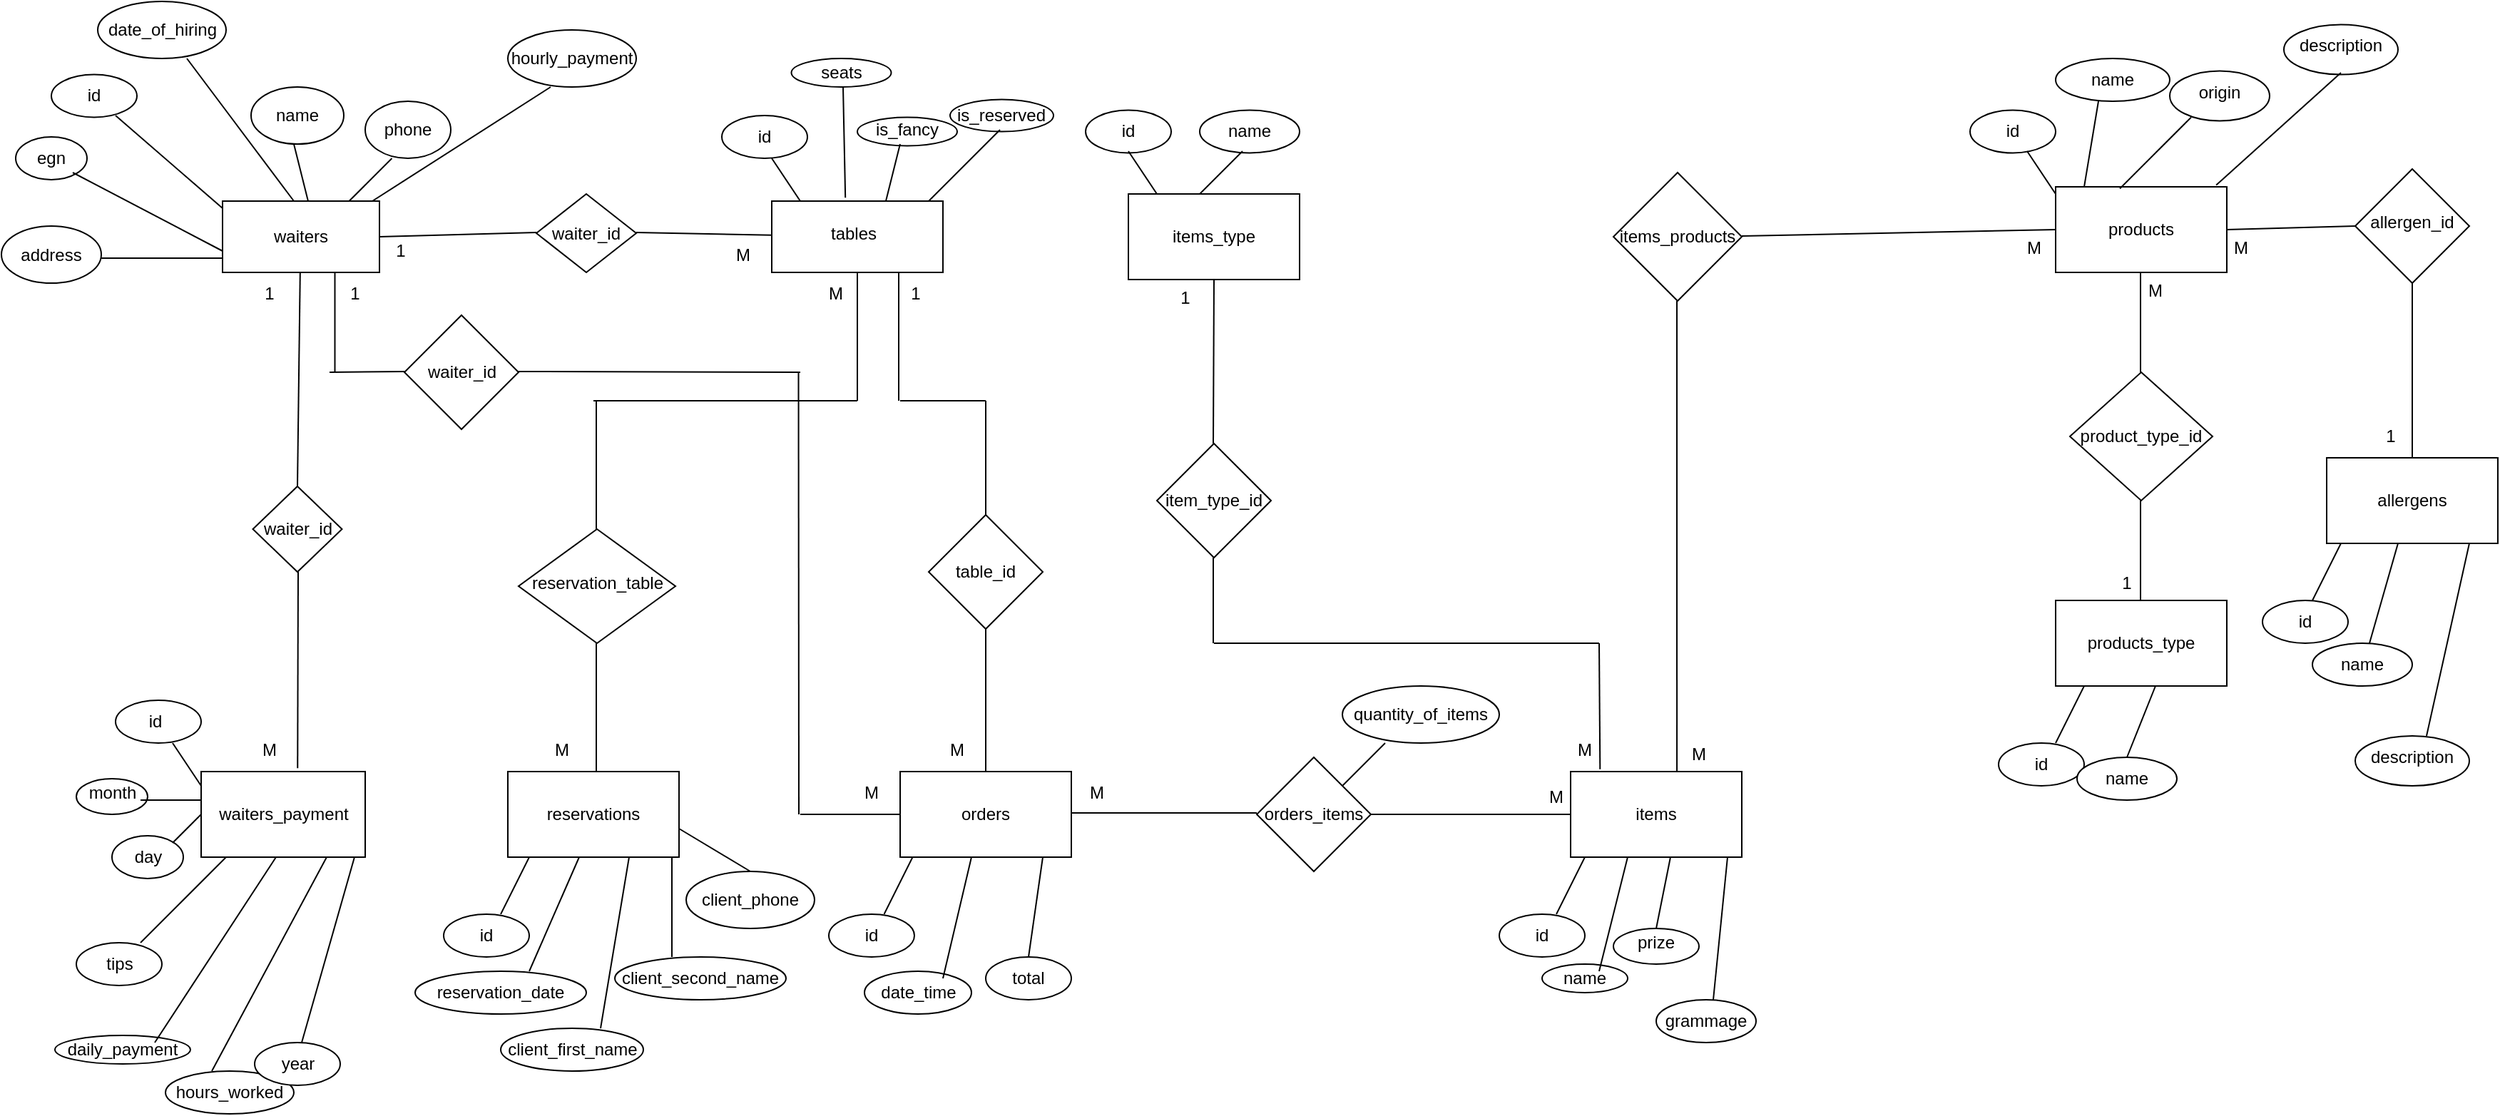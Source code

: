 <mxfile version="21.1.5" type="github">
  <diagram id="R2lEEEUBdFMjLlhIrx00" name="Page-1">
    <mxGraphModel dx="2894" dy="2984" grid="1" gridSize="10" guides="1" tooltips="1" connect="1" arrows="1" fold="1" page="1" pageScale="1" pageWidth="850" pageHeight="1100" math="0" shadow="0" extFonts="Permanent Marker^https://fonts.googleapis.com/css?family=Permanent+Marker">
      <root>
        <mxCell id="0" />
        <mxCell id="1" parent="0" />
        <mxCell id="k7o5_xV8l02Oy5Of5oVu-1" value="" style="rounded=0;whiteSpace=wrap;html=1;" vertex="1" parent="1">
          <mxGeometry x="75" y="-970" width="110" height="50" as="geometry" />
        </mxCell>
        <mxCell id="k7o5_xV8l02Oy5Of5oVu-2" value="waiters" style="text;html=1;strokeColor=none;fillColor=none;align=center;verticalAlign=middle;whiteSpace=wrap;rounded=0;" vertex="1" parent="1">
          <mxGeometry x="100" y="-960" width="60" height="30" as="geometry" />
        </mxCell>
        <mxCell id="k7o5_xV8l02Oy5Of5oVu-8" value="" style="endArrow=none;html=1;rounded=0;" edge="1" parent="1">
          <mxGeometry width="50" height="50" relative="1" as="geometry">
            <mxPoint x="75" y="-965" as="sourcePoint" />
            <mxPoint y="-1030" as="targetPoint" />
          </mxGeometry>
        </mxCell>
        <mxCell id="k7o5_xV8l02Oy5Of5oVu-9" value="" style="ellipse;whiteSpace=wrap;html=1;" vertex="1" parent="1">
          <mxGeometry x="-45" y="-1058.75" width="60" height="30" as="geometry" />
        </mxCell>
        <mxCell id="k7o5_xV8l02Oy5Of5oVu-10" value="id" style="text;html=1;strokeColor=none;fillColor=none;align=center;verticalAlign=middle;whiteSpace=wrap;rounded=0;" vertex="1" parent="1">
          <mxGeometry x="-45" y="-1058.75" width="60" height="30" as="geometry" />
        </mxCell>
        <mxCell id="k7o5_xV8l02Oy5Of5oVu-11" value="" style="ellipse;whiteSpace=wrap;html=1;" vertex="1" parent="1">
          <mxGeometry x="95" y="-1050" width="65" height="40" as="geometry" />
        </mxCell>
        <mxCell id="k7o5_xV8l02Oy5Of5oVu-12" value="" style="ellipse;whiteSpace=wrap;html=1;" vertex="1" parent="1">
          <mxGeometry x="275" y="-1090" width="90" height="40" as="geometry" />
        </mxCell>
        <mxCell id="k7o5_xV8l02Oy5Of5oVu-13" value="" style="ellipse;whiteSpace=wrap;html=1;" vertex="1" parent="1">
          <mxGeometry x="-70" y="-1015" width="50" height="30" as="geometry" />
        </mxCell>
        <mxCell id="k7o5_xV8l02Oy5Of5oVu-14" value="" style="ellipse;whiteSpace=wrap;html=1;" vertex="1" parent="1">
          <mxGeometry x="-80" y="-952.5" width="70" height="40" as="geometry" />
        </mxCell>
        <mxCell id="k7o5_xV8l02Oy5Of5oVu-15" value="" style="ellipse;whiteSpace=wrap;html=1;" vertex="1" parent="1">
          <mxGeometry x="-12.5" y="-1110" width="90" height="40" as="geometry" />
        </mxCell>
        <mxCell id="k7o5_xV8l02Oy5Of5oVu-16" value="" style="ellipse;whiteSpace=wrap;html=1;" vertex="1" parent="1">
          <mxGeometry x="175" y="-1040" width="60" height="40" as="geometry" />
        </mxCell>
        <mxCell id="k7o5_xV8l02Oy5Of5oVu-17" value="name" style="text;html=1;strokeColor=none;fillColor=none;align=center;verticalAlign=middle;whiteSpace=wrap;rounded=0;" vertex="1" parent="1">
          <mxGeometry x="101.25" y="-1045" width="52.5" height="30" as="geometry" />
        </mxCell>
        <mxCell id="k7o5_xV8l02Oy5Of5oVu-18" value="egn" style="text;html=1;strokeColor=none;fillColor=none;align=center;verticalAlign=middle;whiteSpace=wrap;rounded=0;" vertex="1" parent="1">
          <mxGeometry x="-75" y="-1012.5" width="60" height="25" as="geometry" />
        </mxCell>
        <mxCell id="k7o5_xV8l02Oy5Of5oVu-19" value="phone" style="text;html=1;strokeColor=none;fillColor=none;align=center;verticalAlign=middle;whiteSpace=wrap;rounded=0;" vertex="1" parent="1">
          <mxGeometry x="180" y="-1035" width="50" height="30" as="geometry" />
        </mxCell>
        <mxCell id="k7o5_xV8l02Oy5Of5oVu-20" value="address" style="text;html=1;strokeColor=none;fillColor=none;align=center;verticalAlign=middle;whiteSpace=wrap;rounded=0;" vertex="1" parent="1">
          <mxGeometry x="-75" y="-947.5" width="60" height="30" as="geometry" />
        </mxCell>
        <mxCell id="k7o5_xV8l02Oy5Of5oVu-21" value="date_of_hiring" style="text;html=1;strokeColor=none;fillColor=none;align=center;verticalAlign=middle;whiteSpace=wrap;rounded=0;" vertex="1" parent="1">
          <mxGeometry x="2.5" y="-1105" width="60" height="30" as="geometry" />
        </mxCell>
        <mxCell id="k7o5_xV8l02Oy5Of5oVu-22" value="hourly_payment" style="text;html=1;strokeColor=none;fillColor=none;align=center;verticalAlign=middle;whiteSpace=wrap;rounded=0;" vertex="1" parent="1">
          <mxGeometry x="290" y="-1085" width="60" height="30" as="geometry" />
        </mxCell>
        <mxCell id="k7o5_xV8l02Oy5Of5oVu-23" value="" style="endArrow=none;html=1;rounded=0;" edge="1" parent="1">
          <mxGeometry width="50" height="50" relative="1" as="geometry">
            <mxPoint x="135" y="-970" as="sourcePoint" />
            <mxPoint x="125" y="-1010" as="targetPoint" />
          </mxGeometry>
        </mxCell>
        <mxCell id="k7o5_xV8l02Oy5Of5oVu-25" value="" style="endArrow=none;html=1;rounded=0;" edge="1" parent="1">
          <mxGeometry width="50" height="50" relative="1" as="geometry">
            <mxPoint x="163.75" y="-970" as="sourcePoint" />
            <mxPoint x="193.75" y="-1000" as="targetPoint" />
          </mxGeometry>
        </mxCell>
        <mxCell id="k7o5_xV8l02Oy5Of5oVu-26" value="" style="endArrow=none;html=1;rounded=0;" edge="1" parent="1">
          <mxGeometry width="50" height="50" relative="1" as="geometry">
            <mxPoint x="75" y="-935" as="sourcePoint" />
            <mxPoint x="-30" y="-990" as="targetPoint" />
          </mxGeometry>
        </mxCell>
        <mxCell id="k7o5_xV8l02Oy5Of5oVu-28" value="" style="endArrow=none;html=1;rounded=0;" edge="1" parent="1">
          <mxGeometry width="50" height="50" relative="1" as="geometry">
            <mxPoint x="20" y="-930" as="sourcePoint" />
            <mxPoint x="75" y="-930" as="targetPoint" />
            <Array as="points">
              <mxPoint x="-10" y="-930" />
              <mxPoint x="20" y="-930" />
            </Array>
          </mxGeometry>
        </mxCell>
        <mxCell id="k7o5_xV8l02Oy5Of5oVu-29" value="" style="endArrow=none;html=1;rounded=0;" edge="1" parent="1">
          <mxGeometry width="50" height="50" relative="1" as="geometry">
            <mxPoint x="50" y="-1070" as="sourcePoint" />
            <mxPoint x="125" y="-970" as="targetPoint" />
            <Array as="points" />
          </mxGeometry>
        </mxCell>
        <mxCell id="k7o5_xV8l02Oy5Of5oVu-30" value="" style="endArrow=none;html=1;rounded=0;" edge="1" parent="1">
          <mxGeometry width="50" height="50" relative="1" as="geometry">
            <mxPoint x="180" y="-970" as="sourcePoint" />
            <mxPoint x="305" y="-1050" as="targetPoint" />
          </mxGeometry>
        </mxCell>
        <mxCell id="k7o5_xV8l02Oy5Of5oVu-32" value="" style="rounded=0;whiteSpace=wrap;html=1;" vertex="1" parent="1">
          <mxGeometry x="60" y="-570" width="115" height="60" as="geometry" />
        </mxCell>
        <mxCell id="k7o5_xV8l02Oy5Of5oVu-33" value="waiters_payment" style="text;html=1;strokeColor=none;fillColor=none;align=center;verticalAlign=middle;whiteSpace=wrap;rounded=0;" vertex="1" parent="1">
          <mxGeometry x="88" y="-555" width="60" height="30" as="geometry" />
        </mxCell>
        <mxCell id="k7o5_xV8l02Oy5Of5oVu-34" value="" style="rhombus;whiteSpace=wrap;html=1;" vertex="1" parent="1">
          <mxGeometry x="96.25" y="-770" width="62.5" height="60" as="geometry" />
        </mxCell>
        <mxCell id="k7o5_xV8l02Oy5Of5oVu-35" value="waiter_id" style="text;html=1;strokeColor=none;fillColor=none;align=center;verticalAlign=middle;whiteSpace=wrap;rounded=0;" vertex="1" parent="1">
          <mxGeometry x="97.5" y="-755" width="60" height="30" as="geometry" />
        </mxCell>
        <mxCell id="k7o5_xV8l02Oy5Of5oVu-37" value="" style="endArrow=none;html=1;rounded=0;exitX=0.5;exitY=0;exitDx=0;exitDy=0;" edge="1" parent="1" source="k7o5_xV8l02Oy5Of5oVu-34">
          <mxGeometry width="50" height="50" relative="1" as="geometry">
            <mxPoint x="129.41" y="-860" as="sourcePoint" />
            <mxPoint x="129.41" y="-920" as="targetPoint" />
          </mxGeometry>
        </mxCell>
        <mxCell id="k7o5_xV8l02Oy5Of5oVu-38" value="" style="endArrow=none;html=1;rounded=0;exitX=0.588;exitY=-0.04;exitDx=0;exitDy=0;exitPerimeter=0;" edge="1" parent="1" source="k7o5_xV8l02Oy5Of5oVu-32">
          <mxGeometry width="50" height="50" relative="1" as="geometry">
            <mxPoint x="130" y="-740" as="sourcePoint" />
            <mxPoint x="128" y="-710" as="targetPoint" />
          </mxGeometry>
        </mxCell>
        <mxCell id="k7o5_xV8l02Oy5Of5oVu-41" value="" style="ellipse;whiteSpace=wrap;html=1;" vertex="1" parent="1">
          <mxGeometry x="35" y="-360" width="90" height="30" as="geometry" />
        </mxCell>
        <mxCell id="k7o5_xV8l02Oy5Of5oVu-42" value="" style="ellipse;whiteSpace=wrap;html=1;" vertex="1" parent="1">
          <mxGeometry x="-42.5" y="-385" width="95" height="20" as="geometry" />
        </mxCell>
        <mxCell id="k7o5_xV8l02Oy5Of5oVu-43" value="" style="ellipse;whiteSpace=wrap;html=1;" vertex="1" parent="1">
          <mxGeometry x="-2.5" y="-525" width="50" height="30" as="geometry" />
        </mxCell>
        <mxCell id="k7o5_xV8l02Oy5Of5oVu-44" value="" style="ellipse;whiteSpace=wrap;html=1;" vertex="1" parent="1">
          <mxGeometry x="97.5" y="-380" width="60" height="30" as="geometry" />
        </mxCell>
        <mxCell id="k7o5_xV8l02Oy5Of5oVu-45" value="" style="ellipse;whiteSpace=wrap;html=1;" vertex="1" parent="1">
          <mxGeometry x="-27.5" y="-565" width="50" height="25" as="geometry" />
        </mxCell>
        <mxCell id="k7o5_xV8l02Oy5Of5oVu-46" value="" style="ellipse;whiteSpace=wrap;html=1;" vertex="1" parent="1">
          <mxGeometry x="-27.5" y="-450" width="60" height="30" as="geometry" />
        </mxCell>
        <mxCell id="k7o5_xV8l02Oy5Of5oVu-49" value="" style="ellipse;whiteSpace=wrap;html=1;" vertex="1" parent="1">
          <mxGeometry y="-620" width="60" height="30" as="geometry" />
        </mxCell>
        <mxCell id="k7o5_xV8l02Oy5Of5oVu-50" value="id" style="text;html=1;strokeColor=none;fillColor=none;align=center;verticalAlign=middle;whiteSpace=wrap;rounded=0;" vertex="1" parent="1">
          <mxGeometry x="-2.5" y="-620" width="60" height="30" as="geometry" />
        </mxCell>
        <mxCell id="k7o5_xV8l02Oy5Of5oVu-51" value="" style="endArrow=none;html=1;rounded=0;" edge="1" parent="1">
          <mxGeometry width="50" height="50" relative="1" as="geometry">
            <mxPoint x="60" y="-560" as="sourcePoint" />
            <mxPoint x="40" y="-590" as="targetPoint" />
          </mxGeometry>
        </mxCell>
        <mxCell id="k7o5_xV8l02Oy5Of5oVu-53" value="month&lt;br&gt;" style="text;html=1;strokeColor=none;fillColor=none;align=center;verticalAlign=middle;whiteSpace=wrap;rounded=0;" vertex="1" parent="1">
          <mxGeometry x="-32.5" y="-570" width="60" height="30" as="geometry" />
        </mxCell>
        <mxCell id="k7o5_xV8l02Oy5Of5oVu-54" value="year" style="text;html=1;strokeColor=none;fillColor=none;align=center;verticalAlign=middle;whiteSpace=wrap;rounded=0;" vertex="1" parent="1">
          <mxGeometry x="97.5" y="-380" width="60" height="30" as="geometry" />
        </mxCell>
        <mxCell id="k7o5_xV8l02Oy5Of5oVu-55" value="day&lt;br&gt;" style="text;html=1;strokeColor=none;fillColor=none;align=center;verticalAlign=middle;whiteSpace=wrap;rounded=0;" vertex="1" parent="1">
          <mxGeometry x="-7.5" y="-525" width="60" height="30" as="geometry" />
        </mxCell>
        <mxCell id="k7o5_xV8l02Oy5Of5oVu-56" value="tips" style="text;html=1;strokeColor=none;fillColor=none;align=center;verticalAlign=middle;whiteSpace=wrap;rounded=0;" vertex="1" parent="1">
          <mxGeometry x="-27.5" y="-450" width="60" height="30" as="geometry" />
        </mxCell>
        <mxCell id="k7o5_xV8l02Oy5Of5oVu-57" value="hours_worked" style="text;html=1;strokeColor=none;fillColor=none;align=center;verticalAlign=middle;whiteSpace=wrap;rounded=0;" vertex="1" parent="1">
          <mxGeometry x="50" y="-360" width="60" height="30" as="geometry" />
        </mxCell>
        <mxCell id="k7o5_xV8l02Oy5Of5oVu-58" value="daily_payment" style="text;html=1;strokeColor=none;fillColor=none;align=center;verticalAlign=middle;whiteSpace=wrap;rounded=0;" vertex="1" parent="1">
          <mxGeometry x="-25" y="-390" width="60" height="30" as="geometry" />
        </mxCell>
        <mxCell id="k7o5_xV8l02Oy5Of5oVu-59" value="" style="endArrow=none;html=1;rounded=0;" edge="1" parent="1">
          <mxGeometry width="50" height="50" relative="1" as="geometry">
            <mxPoint x="40" y="-520" as="sourcePoint" />
            <mxPoint x="60" y="-540" as="targetPoint" />
          </mxGeometry>
        </mxCell>
        <mxCell id="k7o5_xV8l02Oy5Of5oVu-60" value="" style="endArrow=none;html=1;rounded=0;" edge="1" parent="1">
          <mxGeometry width="50" height="50" relative="1" as="geometry">
            <mxPoint x="17.5" y="-450" as="sourcePoint" />
            <mxPoint x="77.5" y="-510" as="targetPoint" />
          </mxGeometry>
        </mxCell>
        <mxCell id="k7o5_xV8l02Oy5Of5oVu-61" value="" style="endArrow=none;html=1;rounded=0;" edge="1" parent="1">
          <mxGeometry width="50" height="50" relative="1" as="geometry">
            <mxPoint x="27.5" y="-380" as="sourcePoint" />
            <mxPoint x="112.5" y="-510" as="targetPoint" />
          </mxGeometry>
        </mxCell>
        <mxCell id="k7o5_xV8l02Oy5Of5oVu-62" value="" style="endArrow=none;html=1;rounded=0;" edge="1" parent="1">
          <mxGeometry width="50" height="50" relative="1" as="geometry">
            <mxPoint x="130.5" y="-380" as="sourcePoint" />
            <mxPoint x="167.5" y="-510" as="targetPoint" />
          </mxGeometry>
        </mxCell>
        <mxCell id="k7o5_xV8l02Oy5Of5oVu-63" value="" style="endArrow=none;html=1;rounded=0;" edge="1" parent="1">
          <mxGeometry width="50" height="50" relative="1" as="geometry">
            <mxPoint x="67.5" y="-360" as="sourcePoint" />
            <mxPoint x="148" y="-510" as="targetPoint" />
          </mxGeometry>
        </mxCell>
        <mxCell id="k7o5_xV8l02Oy5Of5oVu-64" value="" style="endArrow=none;html=1;rounded=0;" edge="1" parent="1">
          <mxGeometry width="50" height="50" relative="1" as="geometry">
            <mxPoint x="17.5" y="-550" as="sourcePoint" />
            <mxPoint x="60" y="-550" as="targetPoint" />
          </mxGeometry>
        </mxCell>
        <mxCell id="k7o5_xV8l02Oy5Of5oVu-66" value="" style="rounded=0;whiteSpace=wrap;html=1;" vertex="1" parent="1">
          <mxGeometry x="460" y="-970" width="120" height="50" as="geometry" />
        </mxCell>
        <mxCell id="k7o5_xV8l02Oy5Of5oVu-67" value="tables" style="text;html=1;strokeColor=none;fillColor=none;align=center;verticalAlign=middle;whiteSpace=wrap;rounded=0;" vertex="1" parent="1">
          <mxGeometry x="485" y="-960" width="65" height="25" as="geometry" />
        </mxCell>
        <mxCell id="k7o5_xV8l02Oy5Of5oVu-68" value="" style="ellipse;whiteSpace=wrap;html=1;" vertex="1" parent="1">
          <mxGeometry x="425" y="-1030" width="60" height="30" as="geometry" />
        </mxCell>
        <mxCell id="k7o5_xV8l02Oy5Of5oVu-69" value="id" style="text;html=1;strokeColor=none;fillColor=none;align=center;verticalAlign=middle;whiteSpace=wrap;rounded=0;" vertex="1" parent="1">
          <mxGeometry x="425" y="-1030" width="60" height="30" as="geometry" />
        </mxCell>
        <mxCell id="k7o5_xV8l02Oy5Of5oVu-70" value="" style="endArrow=none;html=1;rounded=0;" edge="1" parent="1">
          <mxGeometry width="50" height="50" relative="1" as="geometry">
            <mxPoint x="480" y="-970" as="sourcePoint" />
            <mxPoint x="460" y="-1000" as="targetPoint" />
          </mxGeometry>
        </mxCell>
        <mxCell id="k7o5_xV8l02Oy5Of5oVu-71" value="" style="ellipse;whiteSpace=wrap;html=1;" vertex="1" parent="1">
          <mxGeometry x="473.75" y="-1070" width="70" height="20" as="geometry" />
        </mxCell>
        <mxCell id="k7o5_xV8l02Oy5Of5oVu-72" value="" style="ellipse;whiteSpace=wrap;html=1;" vertex="1" parent="1">
          <mxGeometry x="520" y="-1028.75" width="70" height="20" as="geometry" />
        </mxCell>
        <mxCell id="k7o5_xV8l02Oy5Of5oVu-74" value="" style="ellipse;whiteSpace=wrap;html=1;direction=south;" vertex="1" parent="1">
          <mxGeometry x="585" y="-1041.25" width="72.5" height="22.5" as="geometry" />
        </mxCell>
        <mxCell id="k7o5_xV8l02Oy5Of5oVu-75" value="seats" style="text;html=1;strokeColor=none;fillColor=none;align=center;verticalAlign=middle;whiteSpace=wrap;rounded=0;" vertex="1" parent="1">
          <mxGeometry x="478.75" y="-1075" width="60" height="30" as="geometry" />
        </mxCell>
        <mxCell id="k7o5_xV8l02Oy5Of5oVu-78" value="is_reserved" style="text;html=1;strokeColor=none;fillColor=none;align=center;verticalAlign=middle;whiteSpace=wrap;rounded=0;" vertex="1" parent="1">
          <mxGeometry x="591.25" y="-1045" width="60" height="30" as="geometry" />
        </mxCell>
        <mxCell id="k7o5_xV8l02Oy5Of5oVu-80" value="is_fancy&lt;br&gt;" style="text;html=1;strokeColor=none;fillColor=none;align=center;verticalAlign=middle;whiteSpace=wrap;rounded=0;" vertex="1" parent="1">
          <mxGeometry x="525" y="-1035" width="60" height="30" as="geometry" />
        </mxCell>
        <mxCell id="k7o5_xV8l02Oy5Of5oVu-82" value="" style="endArrow=none;html=1;rounded=0;" edge="1" parent="1">
          <mxGeometry width="50" height="50" relative="1" as="geometry">
            <mxPoint x="540" y="-970" as="sourcePoint" />
            <mxPoint x="550" y="-1010" as="targetPoint" />
            <Array as="points">
              <mxPoint x="540" y="-970" />
            </Array>
          </mxGeometry>
        </mxCell>
        <mxCell id="k7o5_xV8l02Oy5Of5oVu-83" value="" style="endArrow=none;html=1;rounded=0;exitX=0.43;exitY=-0.048;exitDx=0;exitDy=0;exitPerimeter=0;" edge="1" parent="1" source="k7o5_xV8l02Oy5Of5oVu-66">
          <mxGeometry width="50" height="50" relative="1" as="geometry">
            <mxPoint x="530" y="-985" as="sourcePoint" />
            <mxPoint x="510" y="-1050" as="targetPoint" />
          </mxGeometry>
        </mxCell>
        <mxCell id="k7o5_xV8l02Oy5Of5oVu-85" value="" style="endArrow=none;html=1;rounded=0;" edge="1" parent="1">
          <mxGeometry width="50" height="50" relative="1" as="geometry">
            <mxPoint x="570" y="-970" as="sourcePoint" />
            <mxPoint x="600" y="-1000" as="targetPoint" />
            <Array as="points">
              <mxPoint x="600" y="-1000" />
              <mxPoint x="620" y="-1020" />
            </Array>
          </mxGeometry>
        </mxCell>
        <mxCell id="k7o5_xV8l02Oy5Of5oVu-88" value="" style="rhombus;whiteSpace=wrap;html=1;" vertex="1" parent="1">
          <mxGeometry x="295" y="-975" width="70" height="55" as="geometry" />
        </mxCell>
        <mxCell id="k7o5_xV8l02Oy5Of5oVu-89" value="waiter_id&lt;br&gt;" style="text;html=1;strokeColor=none;fillColor=none;align=center;verticalAlign=middle;whiteSpace=wrap;rounded=0;" vertex="1" parent="1">
          <mxGeometry x="300" y="-962.5" width="60" height="30" as="geometry" />
        </mxCell>
        <mxCell id="k7o5_xV8l02Oy5Of5oVu-92" value="" style="endArrow=none;html=1;rounded=0;exitX=1;exitY=0.5;exitDx=0;exitDy=0;" edge="1" parent="1" source="k7o5_xV8l02Oy5Of5oVu-1">
          <mxGeometry width="50" height="50" relative="1" as="geometry">
            <mxPoint x="225" y="-948" as="sourcePoint" />
            <mxPoint x="295" y="-948" as="targetPoint" />
          </mxGeometry>
        </mxCell>
        <mxCell id="k7o5_xV8l02Oy5Of5oVu-93" value="" style="endArrow=none;html=1;rounded=0;" edge="1" parent="1" target="k7o5_xV8l02Oy5Of5oVu-66">
          <mxGeometry width="50" height="50" relative="1" as="geometry">
            <mxPoint x="365" y="-948" as="sourcePoint" />
            <mxPoint x="435" y="-948" as="targetPoint" />
          </mxGeometry>
        </mxCell>
        <mxCell id="k7o5_xV8l02Oy5Of5oVu-94" value="" style="rounded=0;whiteSpace=wrap;html=1;" vertex="1" parent="1">
          <mxGeometry x="275" y="-570" width="120" height="60" as="geometry" />
        </mxCell>
        <mxCell id="k7o5_xV8l02Oy5Of5oVu-95" value="reservations&lt;br&gt;" style="text;html=1;strokeColor=none;fillColor=none;align=center;verticalAlign=middle;whiteSpace=wrap;rounded=0;" vertex="1" parent="1">
          <mxGeometry x="305" y="-555" width="60" height="30" as="geometry" />
        </mxCell>
        <mxCell id="k7o5_xV8l02Oy5Of5oVu-96" value="" style="ellipse;whiteSpace=wrap;html=1;" vertex="1" parent="1">
          <mxGeometry x="230" y="-470" width="60" height="30" as="geometry" />
        </mxCell>
        <mxCell id="k7o5_xV8l02Oy5Of5oVu-97" value="id" style="text;html=1;strokeColor=none;fillColor=none;align=center;verticalAlign=middle;whiteSpace=wrap;rounded=0;" vertex="1" parent="1">
          <mxGeometry x="230" y="-470" width="60" height="30" as="geometry" />
        </mxCell>
        <mxCell id="k7o5_xV8l02Oy5Of5oVu-98" value="" style="endArrow=none;html=1;rounded=0;" edge="1" parent="1">
          <mxGeometry width="50" height="50" relative="1" as="geometry">
            <mxPoint x="270" y="-470" as="sourcePoint" />
            <mxPoint x="290" y="-510" as="targetPoint" />
          </mxGeometry>
        </mxCell>
        <mxCell id="k7o5_xV8l02Oy5Of5oVu-99" value="" style="ellipse;whiteSpace=wrap;html=1;" vertex="1" parent="1">
          <mxGeometry x="400" y="-500" width="90" height="40" as="geometry" />
        </mxCell>
        <mxCell id="k7o5_xV8l02Oy5Of5oVu-100" value="" style="ellipse;whiteSpace=wrap;html=1;" vertex="1" parent="1">
          <mxGeometry x="270" y="-390" width="100" height="30" as="geometry" />
        </mxCell>
        <mxCell id="k7o5_xV8l02Oy5Of5oVu-101" value="" style="ellipse;whiteSpace=wrap;html=1;" vertex="1" parent="1">
          <mxGeometry x="350" y="-440" width="120" height="30" as="geometry" />
        </mxCell>
        <mxCell id="k7o5_xV8l02Oy5Of5oVu-102" value="" style="ellipse;whiteSpace=wrap;html=1;" vertex="1" parent="1">
          <mxGeometry x="210" y="-430" width="120" height="30" as="geometry" />
        </mxCell>
        <mxCell id="k7o5_xV8l02Oy5Of5oVu-104" value="client_phone" style="text;html=1;strokeColor=none;fillColor=none;align=center;verticalAlign=middle;whiteSpace=wrap;rounded=0;" vertex="1" parent="1">
          <mxGeometry x="415" y="-495" width="60" height="30" as="geometry" />
        </mxCell>
        <mxCell id="k7o5_xV8l02Oy5Of5oVu-105" value="client_second_name" style="text;html=1;strokeColor=none;fillColor=none;align=center;verticalAlign=middle;whiteSpace=wrap;rounded=0;" vertex="1" parent="1">
          <mxGeometry x="380" y="-440" width="60" height="30" as="geometry" />
        </mxCell>
        <mxCell id="k7o5_xV8l02Oy5Of5oVu-106" value="client_first_name" style="text;html=1;strokeColor=none;fillColor=none;align=center;verticalAlign=middle;whiteSpace=wrap;rounded=0;" vertex="1" parent="1">
          <mxGeometry x="282.5" y="-390" width="75" height="30" as="geometry" />
        </mxCell>
        <mxCell id="k7o5_xV8l02Oy5Of5oVu-107" value="reservation_date" style="text;html=1;strokeColor=none;fillColor=none;align=center;verticalAlign=middle;whiteSpace=wrap;rounded=0;" vertex="1" parent="1">
          <mxGeometry x="240" y="-430" width="60" height="30" as="geometry" />
        </mxCell>
        <mxCell id="k7o5_xV8l02Oy5Of5oVu-110" value="" style="endArrow=none;html=1;rounded=0;" edge="1" parent="1">
          <mxGeometry width="50" height="50" relative="1" as="geometry">
            <mxPoint x="290" y="-430" as="sourcePoint" />
            <mxPoint x="325" y="-510" as="targetPoint" />
          </mxGeometry>
        </mxCell>
        <mxCell id="k7o5_xV8l02Oy5Of5oVu-112" value="" style="endArrow=none;html=1;rounded=0;" edge="1" parent="1">
          <mxGeometry width="50" height="50" relative="1" as="geometry">
            <mxPoint x="340" y="-390" as="sourcePoint" />
            <mxPoint x="360" y="-510" as="targetPoint" />
          </mxGeometry>
        </mxCell>
        <mxCell id="k7o5_xV8l02Oy5Of5oVu-113" value="" style="endArrow=none;html=1;rounded=0;" edge="1" parent="1">
          <mxGeometry width="50" height="50" relative="1" as="geometry">
            <mxPoint x="390" y="-440" as="sourcePoint" />
            <mxPoint x="390" y="-510" as="targetPoint" />
          </mxGeometry>
        </mxCell>
        <mxCell id="k7o5_xV8l02Oy5Of5oVu-114" value="" style="endArrow=none;html=1;rounded=0;" edge="1" parent="1">
          <mxGeometry width="50" height="50" relative="1" as="geometry">
            <mxPoint x="445" y="-500" as="sourcePoint" />
            <mxPoint x="395" y="-530" as="targetPoint" />
            <Array as="points">
              <mxPoint x="445" y="-500" />
            </Array>
          </mxGeometry>
        </mxCell>
        <mxCell id="k7o5_xV8l02Oy5Of5oVu-115" value="" style="rhombus;whiteSpace=wrap;html=1;" vertex="1" parent="1">
          <mxGeometry x="282.5" y="-740" width="110" height="80" as="geometry" />
        </mxCell>
        <mxCell id="k7o5_xV8l02Oy5Of5oVu-116" value="reservation_table&lt;br&gt;" style="text;html=1;strokeColor=none;fillColor=none;align=center;verticalAlign=middle;whiteSpace=wrap;rounded=0;" vertex="1" parent="1">
          <mxGeometry x="307.5" y="-720" width="60" height="35" as="geometry" />
        </mxCell>
        <mxCell id="k7o5_xV8l02Oy5Of5oVu-117" value="" style="endArrow=none;html=1;rounded=0;" edge="1" parent="1">
          <mxGeometry width="50" height="50" relative="1" as="geometry">
            <mxPoint x="337" y="-570" as="sourcePoint" />
            <mxPoint x="337" y="-660" as="targetPoint" />
          </mxGeometry>
        </mxCell>
        <mxCell id="k7o5_xV8l02Oy5Of5oVu-118" value="" style="endArrow=none;html=1;rounded=0;" edge="1" parent="1">
          <mxGeometry width="50" height="50" relative="1" as="geometry">
            <mxPoint x="337" y="-740" as="sourcePoint" />
            <mxPoint x="337" y="-830" as="targetPoint" />
          </mxGeometry>
        </mxCell>
        <mxCell id="k7o5_xV8l02Oy5Of5oVu-119" value="" style="endArrow=none;html=1;rounded=0;" edge="1" parent="1">
          <mxGeometry width="50" height="50" relative="1" as="geometry">
            <mxPoint x="335" y="-830" as="sourcePoint" />
            <mxPoint x="520" y="-830" as="targetPoint" />
          </mxGeometry>
        </mxCell>
        <mxCell id="k7o5_xV8l02Oy5Of5oVu-120" value="" style="endArrow=none;html=1;rounded=0;" edge="1" parent="1">
          <mxGeometry width="50" height="50" relative="1" as="geometry">
            <mxPoint x="520" y="-830" as="sourcePoint" />
            <mxPoint x="520" y="-920" as="targetPoint" />
            <Array as="points">
              <mxPoint x="520" y="-900" />
            </Array>
          </mxGeometry>
        </mxCell>
        <mxCell id="k7o5_xV8l02Oy5Of5oVu-121" value="" style="rounded=0;whiteSpace=wrap;html=1;" vertex="1" parent="1">
          <mxGeometry x="550" y="-570" width="120" height="60" as="geometry" />
        </mxCell>
        <mxCell id="k7o5_xV8l02Oy5Of5oVu-122" value="orders" style="text;html=1;strokeColor=none;fillColor=none;align=center;verticalAlign=middle;whiteSpace=wrap;rounded=0;" vertex="1" parent="1">
          <mxGeometry x="580" y="-555" width="60" height="30" as="geometry" />
        </mxCell>
        <mxCell id="k7o5_xV8l02Oy5Of5oVu-123" value="" style="ellipse;whiteSpace=wrap;html=1;" vertex="1" parent="1">
          <mxGeometry x="500" y="-470" width="60" height="30" as="geometry" />
        </mxCell>
        <mxCell id="k7o5_xV8l02Oy5Of5oVu-124" value="id" style="text;html=1;strokeColor=none;fillColor=none;align=center;verticalAlign=middle;whiteSpace=wrap;rounded=0;" vertex="1" parent="1">
          <mxGeometry x="500" y="-470" width="60" height="30" as="geometry" />
        </mxCell>
        <mxCell id="k7o5_xV8l02Oy5Of5oVu-125" value="" style="endArrow=none;html=1;rounded=0;" edge="1" parent="1">
          <mxGeometry width="50" height="50" relative="1" as="geometry">
            <mxPoint x="538.75" y="-470" as="sourcePoint" />
            <mxPoint x="558.75" y="-510" as="targetPoint" />
          </mxGeometry>
        </mxCell>
        <mxCell id="k7o5_xV8l02Oy5Of5oVu-126" value="" style="ellipse;whiteSpace=wrap;html=1;" vertex="1" parent="1">
          <mxGeometry x="525" y="-430" width="75" height="30" as="geometry" />
        </mxCell>
        <mxCell id="k7o5_xV8l02Oy5Of5oVu-127" value="" style="ellipse;whiteSpace=wrap;html=1;" vertex="1" parent="1">
          <mxGeometry x="610" y="-440" width="60" height="30" as="geometry" />
        </mxCell>
        <mxCell id="k7o5_xV8l02Oy5Of5oVu-128" value="date_time&lt;br&gt;" style="text;html=1;strokeColor=none;fillColor=none;align=center;verticalAlign=middle;whiteSpace=wrap;rounded=0;" vertex="1" parent="1">
          <mxGeometry x="532.5" y="-430" width="60" height="30" as="geometry" />
        </mxCell>
        <mxCell id="k7o5_xV8l02Oy5Of5oVu-129" value="total&lt;br&gt;" style="text;html=1;strokeColor=none;fillColor=none;align=center;verticalAlign=middle;whiteSpace=wrap;rounded=0;" vertex="1" parent="1">
          <mxGeometry x="610" y="-440" width="60" height="30" as="geometry" />
        </mxCell>
        <mxCell id="k7o5_xV8l02Oy5Of5oVu-132" value="" style="endArrow=none;html=1;rounded=0;" edge="1" parent="1">
          <mxGeometry width="50" height="50" relative="1" as="geometry">
            <mxPoint x="580" y="-425" as="sourcePoint" />
            <mxPoint x="600" y="-510" as="targetPoint" />
          </mxGeometry>
        </mxCell>
        <mxCell id="k7o5_xV8l02Oy5Of5oVu-133" value="" style="endArrow=none;html=1;rounded=0;" edge="1" parent="1">
          <mxGeometry width="50" height="50" relative="1" as="geometry">
            <mxPoint x="640" y="-440" as="sourcePoint" />
            <mxPoint x="650" y="-510" as="targetPoint" />
          </mxGeometry>
        </mxCell>
        <mxCell id="k7o5_xV8l02Oy5Of5oVu-134" value="" style="rhombus;whiteSpace=wrap;html=1;" vertex="1" parent="1">
          <mxGeometry x="570" y="-750" width="80" height="80" as="geometry" />
        </mxCell>
        <mxCell id="k7o5_xV8l02Oy5Of5oVu-135" value="" style="rhombus;whiteSpace=wrap;html=1;" vertex="1" parent="1">
          <mxGeometry x="202.5" y="-890" width="80" height="80" as="geometry" />
        </mxCell>
        <mxCell id="k7o5_xV8l02Oy5Of5oVu-136" value="table_id" style="text;html=1;strokeColor=none;fillColor=none;align=center;verticalAlign=middle;whiteSpace=wrap;rounded=0;" vertex="1" parent="1">
          <mxGeometry x="580" y="-725" width="60" height="30" as="geometry" />
        </mxCell>
        <mxCell id="k7o5_xV8l02Oy5Of5oVu-137" value="waiter_id" style="text;html=1;strokeColor=none;fillColor=none;align=center;verticalAlign=middle;whiteSpace=wrap;rounded=0;" vertex="1" parent="1">
          <mxGeometry x="212.5" y="-865" width="60" height="30" as="geometry" />
        </mxCell>
        <mxCell id="k7o5_xV8l02Oy5Of5oVu-138" value="" style="endArrow=none;html=1;rounded=0;exitX=0.5;exitY=0;exitDx=0;exitDy=0;" edge="1" parent="1" source="k7o5_xV8l02Oy5Of5oVu-121">
          <mxGeometry width="50" height="50" relative="1" as="geometry">
            <mxPoint x="610" y="-600" as="sourcePoint" />
            <mxPoint x="610" y="-670" as="targetPoint" />
          </mxGeometry>
        </mxCell>
        <mxCell id="k7o5_xV8l02Oy5Of5oVu-139" value="" style="endArrow=none;html=1;rounded=0;" edge="1" parent="1">
          <mxGeometry width="50" height="50" relative="1" as="geometry">
            <mxPoint x="549" y="-830" as="sourcePoint" />
            <mxPoint x="549" y="-920" as="targetPoint" />
          </mxGeometry>
        </mxCell>
        <mxCell id="k7o5_xV8l02Oy5Of5oVu-141" value="" style="endArrow=none;html=1;rounded=0;" edge="1" parent="1">
          <mxGeometry width="50" height="50" relative="1" as="geometry">
            <mxPoint x="610" y="-750" as="sourcePoint" />
            <mxPoint x="610" y="-830" as="targetPoint" />
          </mxGeometry>
        </mxCell>
        <mxCell id="k7o5_xV8l02Oy5Of5oVu-142" value="" style="endArrow=none;html=1;rounded=0;" edge="1" parent="1">
          <mxGeometry width="50" height="50" relative="1" as="geometry">
            <mxPoint x="550" y="-830" as="sourcePoint" />
            <mxPoint x="610" y="-830" as="targetPoint" />
          </mxGeometry>
        </mxCell>
        <mxCell id="k7o5_xV8l02Oy5Of5oVu-144" value="" style="endArrow=none;html=1;rounded=0;" edge="1" parent="1">
          <mxGeometry width="50" height="50" relative="1" as="geometry">
            <mxPoint x="150" y="-850" as="sourcePoint" />
            <mxPoint x="202.5" y="-850.5" as="targetPoint" />
          </mxGeometry>
        </mxCell>
        <mxCell id="k7o5_xV8l02Oy5Of5oVu-145" value="" style="endArrow=none;html=1;rounded=0;" edge="1" parent="1">
          <mxGeometry width="50" height="50" relative="1" as="geometry">
            <mxPoint x="153.75" y="-850" as="sourcePoint" />
            <mxPoint x="153.75" y="-920" as="targetPoint" />
          </mxGeometry>
        </mxCell>
        <mxCell id="k7o5_xV8l02Oy5Of5oVu-146" value="" style="endArrow=none;html=1;rounded=0;" edge="1" parent="1">
          <mxGeometry width="50" height="50" relative="1" as="geometry">
            <mxPoint x="282.5" y="-850.5" as="sourcePoint" />
            <mxPoint x="480" y="-850" as="targetPoint" />
          </mxGeometry>
        </mxCell>
        <mxCell id="k7o5_xV8l02Oy5Of5oVu-147" value="" style="endArrow=none;html=1;rounded=0;" edge="1" parent="1">
          <mxGeometry width="50" height="50" relative="1" as="geometry">
            <mxPoint x="479" y="-540" as="sourcePoint" />
            <mxPoint x="478.75" y="-850" as="targetPoint" />
          </mxGeometry>
        </mxCell>
        <mxCell id="k7o5_xV8l02Oy5Of5oVu-148" value="" style="endArrow=none;html=1;rounded=0;" edge="1" parent="1">
          <mxGeometry width="50" height="50" relative="1" as="geometry">
            <mxPoint x="480" y="-540" as="sourcePoint" />
            <mxPoint x="550" y="-540" as="targetPoint" />
            <Array as="points">
              <mxPoint x="540" y="-540" />
            </Array>
          </mxGeometry>
        </mxCell>
        <mxCell id="k7o5_xV8l02Oy5Of5oVu-149" value="" style="rounded=0;whiteSpace=wrap;html=1;" vertex="1" parent="1">
          <mxGeometry x="1020" y="-570" width="120" height="60" as="geometry" />
        </mxCell>
        <mxCell id="k7o5_xV8l02Oy5Of5oVu-150" value="items" style="text;html=1;strokeColor=none;fillColor=none;align=center;verticalAlign=middle;whiteSpace=wrap;rounded=0;" vertex="1" parent="1">
          <mxGeometry x="1050" y="-555" width="60" height="30" as="geometry" />
        </mxCell>
        <mxCell id="k7o5_xV8l02Oy5Of5oVu-151" value="" style="ellipse;whiteSpace=wrap;html=1;" vertex="1" parent="1">
          <mxGeometry x="970" y="-470" width="60" height="30" as="geometry" />
        </mxCell>
        <mxCell id="k7o5_xV8l02Oy5Of5oVu-152" value="id" style="text;html=1;strokeColor=none;fillColor=none;align=center;verticalAlign=middle;whiteSpace=wrap;rounded=0;" vertex="1" parent="1">
          <mxGeometry x="970" y="-470" width="60" height="30" as="geometry" />
        </mxCell>
        <mxCell id="k7o5_xV8l02Oy5Of5oVu-153" value="" style="endArrow=none;html=1;rounded=0;" edge="1" parent="1">
          <mxGeometry width="50" height="50" relative="1" as="geometry">
            <mxPoint x="1010" y="-470" as="sourcePoint" />
            <mxPoint x="1030" y="-510" as="targetPoint" />
          </mxGeometry>
        </mxCell>
        <mxCell id="k7o5_xV8l02Oy5Of5oVu-154" value="" style="ellipse;whiteSpace=wrap;html=1;" vertex="1" parent="1">
          <mxGeometry x="1000" y="-435" width="60" height="20" as="geometry" />
        </mxCell>
        <mxCell id="k7o5_xV8l02Oy5Of5oVu-155" value="" style="ellipse;whiteSpace=wrap;html=1;" vertex="1" parent="1">
          <mxGeometry x="1080" y="-410" width="70" height="30" as="geometry" />
        </mxCell>
        <mxCell id="k7o5_xV8l02Oy5Of5oVu-156" value="" style="ellipse;whiteSpace=wrap;html=1;" vertex="1" parent="1">
          <mxGeometry x="1050" y="-460" width="60" height="25" as="geometry" />
        </mxCell>
        <mxCell id="k7o5_xV8l02Oy5Of5oVu-157" value="name" style="text;html=1;strokeColor=none;fillColor=none;align=center;verticalAlign=middle;whiteSpace=wrap;rounded=0;" vertex="1" parent="1">
          <mxGeometry x="1000" y="-440" width="60" height="30" as="geometry" />
        </mxCell>
        <mxCell id="k7o5_xV8l02Oy5Of5oVu-158" value="prize" style="text;html=1;strokeColor=none;fillColor=none;align=center;verticalAlign=middle;whiteSpace=wrap;rounded=0;" vertex="1" parent="1">
          <mxGeometry x="1050" y="-465" width="60" height="30" as="geometry" />
        </mxCell>
        <mxCell id="k7o5_xV8l02Oy5Of5oVu-159" value="grammage" style="text;html=1;strokeColor=none;fillColor=none;align=center;verticalAlign=middle;whiteSpace=wrap;rounded=0;" vertex="1" parent="1">
          <mxGeometry x="1080" y="-415" width="70" height="40" as="geometry" />
        </mxCell>
        <mxCell id="k7o5_xV8l02Oy5Of5oVu-161" value="" style="endArrow=none;html=1;rounded=0;" edge="1" parent="1">
          <mxGeometry width="50" height="50" relative="1" as="geometry">
            <mxPoint x="1040" y="-430" as="sourcePoint" />
            <mxPoint x="1060" y="-510" as="targetPoint" />
          </mxGeometry>
        </mxCell>
        <mxCell id="k7o5_xV8l02Oy5Of5oVu-162" value="" style="endArrow=none;html=1;rounded=0;" edge="1" parent="1">
          <mxGeometry width="50" height="50" relative="1" as="geometry">
            <mxPoint x="1080" y="-460" as="sourcePoint" />
            <mxPoint x="1090" y="-510" as="targetPoint" />
          </mxGeometry>
        </mxCell>
        <mxCell id="k7o5_xV8l02Oy5Of5oVu-163" value="" style="endArrow=none;html=1;rounded=0;" edge="1" parent="1">
          <mxGeometry width="50" height="50" relative="1" as="geometry">
            <mxPoint x="1120" y="-410" as="sourcePoint" />
            <mxPoint x="1130" y="-510" as="targetPoint" />
          </mxGeometry>
        </mxCell>
        <mxCell id="k7o5_xV8l02Oy5Of5oVu-164" value="" style="rhombus;whiteSpace=wrap;html=1;" vertex="1" parent="1">
          <mxGeometry x="800" y="-580" width="80" height="80" as="geometry" />
        </mxCell>
        <mxCell id="k7o5_xV8l02Oy5Of5oVu-165" value="orders_items" style="text;html=1;strokeColor=none;fillColor=none;align=center;verticalAlign=middle;whiteSpace=wrap;rounded=0;" vertex="1" parent="1">
          <mxGeometry x="810" y="-560" width="60" height="40" as="geometry" />
        </mxCell>
        <mxCell id="k7o5_xV8l02Oy5Of5oVu-167" value="" style="endArrow=none;html=1;rounded=0;exitX=1;exitY=0.5;exitDx=0;exitDy=0;" edge="1" parent="1" source="k7o5_xV8l02Oy5Of5oVu-164" target="k7o5_xV8l02Oy5Of5oVu-149">
          <mxGeometry width="50" height="50" relative="1" as="geometry">
            <mxPoint x="890" y="-540" as="sourcePoint" />
            <mxPoint x="980" y="-535.5" as="targetPoint" />
          </mxGeometry>
        </mxCell>
        <mxCell id="k7o5_xV8l02Oy5Of5oVu-168" value="" style="endArrow=none;html=1;rounded=0;" edge="1" parent="1">
          <mxGeometry width="50" height="50" relative="1" as="geometry">
            <mxPoint x="670" y="-541" as="sourcePoint" />
            <mxPoint x="800" y="-541" as="targetPoint" />
          </mxGeometry>
        </mxCell>
        <mxCell id="k7o5_xV8l02Oy5Of5oVu-169" value="" style="rounded=0;whiteSpace=wrap;html=1;" vertex="1" parent="1">
          <mxGeometry x="710" y="-975" width="120" height="60" as="geometry" />
        </mxCell>
        <mxCell id="k7o5_xV8l02Oy5Of5oVu-170" value="items_type" style="text;html=1;strokeColor=none;fillColor=none;align=center;verticalAlign=middle;whiteSpace=wrap;rounded=0;" vertex="1" parent="1">
          <mxGeometry x="740" y="-960" width="60" height="30" as="geometry" />
        </mxCell>
        <mxCell id="k7o5_xV8l02Oy5Of5oVu-171" value="" style="ellipse;whiteSpace=wrap;html=1;" vertex="1" parent="1">
          <mxGeometry x="680" y="-1033.75" width="60" height="30" as="geometry" />
        </mxCell>
        <mxCell id="k7o5_xV8l02Oy5Of5oVu-172" value="id" style="text;html=1;strokeColor=none;fillColor=none;align=center;verticalAlign=middle;whiteSpace=wrap;rounded=0;" vertex="1" parent="1">
          <mxGeometry x="680" y="-1033.75" width="60" height="30" as="geometry" />
        </mxCell>
        <mxCell id="k7o5_xV8l02Oy5Of5oVu-173" value="" style="endArrow=none;html=1;rounded=0;" edge="1" parent="1">
          <mxGeometry width="50" height="50" relative="1" as="geometry">
            <mxPoint x="730" y="-975" as="sourcePoint" />
            <mxPoint x="710" y="-1005" as="targetPoint" />
          </mxGeometry>
        </mxCell>
        <mxCell id="k7o5_xV8l02Oy5Of5oVu-174" value="" style="ellipse;whiteSpace=wrap;html=1;" vertex="1" parent="1">
          <mxGeometry x="760" y="-1033.75" width="70" height="30" as="geometry" />
        </mxCell>
        <mxCell id="k7o5_xV8l02Oy5Of5oVu-175" value="name" style="text;html=1;strokeColor=none;fillColor=none;align=center;verticalAlign=middle;whiteSpace=wrap;rounded=0;" vertex="1" parent="1">
          <mxGeometry x="765" y="-1033.75" width="60" height="30" as="geometry" />
        </mxCell>
        <mxCell id="k7o5_xV8l02Oy5Of5oVu-176" value="" style="endArrow=none;html=1;rounded=0;" edge="1" parent="1">
          <mxGeometry width="50" height="50" relative="1" as="geometry">
            <mxPoint x="760" y="-975" as="sourcePoint" />
            <mxPoint x="790" y="-1005" as="targetPoint" />
          </mxGeometry>
        </mxCell>
        <mxCell id="k7o5_xV8l02Oy5Of5oVu-177" value="" style="rhombus;whiteSpace=wrap;html=1;" vertex="1" parent="1">
          <mxGeometry x="730" y="-800" width="80" height="80" as="geometry" />
        </mxCell>
        <mxCell id="k7o5_xV8l02Oy5Of5oVu-178" value="item_type_id" style="text;html=1;strokeColor=none;fillColor=none;align=center;verticalAlign=middle;whiteSpace=wrap;rounded=0;" vertex="1" parent="1">
          <mxGeometry x="740" y="-775" width="60" height="30" as="geometry" />
        </mxCell>
        <mxCell id="k7o5_xV8l02Oy5Of5oVu-179" value="" style="endArrow=none;html=1;rounded=0;entryX=0.5;entryY=1;entryDx=0;entryDy=0;" edge="1" parent="1" target="k7o5_xV8l02Oy5Of5oVu-169">
          <mxGeometry width="50" height="50" relative="1" as="geometry">
            <mxPoint x="769.5" y="-800" as="sourcePoint" />
            <mxPoint x="769.5" y="-870" as="targetPoint" />
          </mxGeometry>
        </mxCell>
        <mxCell id="k7o5_xV8l02Oy5Of5oVu-180" value="" style="endArrow=none;html=1;rounded=0;" edge="1" parent="1">
          <mxGeometry width="50" height="50" relative="1" as="geometry">
            <mxPoint x="769.5" y="-660" as="sourcePoint" />
            <mxPoint x="769.5" y="-720" as="targetPoint" />
          </mxGeometry>
        </mxCell>
        <mxCell id="k7o5_xV8l02Oy5Of5oVu-181" value="" style="endArrow=none;html=1;rounded=0;" edge="1" parent="1">
          <mxGeometry width="50" height="50" relative="1" as="geometry">
            <mxPoint x="770" y="-660" as="sourcePoint" />
            <mxPoint x="1040" y="-660" as="targetPoint" />
          </mxGeometry>
        </mxCell>
        <mxCell id="k7o5_xV8l02Oy5Of5oVu-184" value="" style="ellipse;whiteSpace=wrap;html=1;" vertex="1" parent="1">
          <mxGeometry x="860" y="-630" width="110" height="40" as="geometry" />
        </mxCell>
        <mxCell id="k7o5_xV8l02Oy5Of5oVu-185" value="quantity_of_items" style="text;html=1;strokeColor=none;fillColor=none;align=center;verticalAlign=middle;whiteSpace=wrap;rounded=0;" vertex="1" parent="1">
          <mxGeometry x="885" y="-625" width="60" height="30" as="geometry" />
        </mxCell>
        <mxCell id="k7o5_xV8l02Oy5Of5oVu-186" value="" style="endArrow=none;html=1;rounded=0;" edge="1" parent="1">
          <mxGeometry width="50" height="50" relative="1" as="geometry">
            <mxPoint x="860" y="-560" as="sourcePoint" />
            <mxPoint x="890" y="-590" as="targetPoint" />
          </mxGeometry>
        </mxCell>
        <mxCell id="k7o5_xV8l02Oy5Of5oVu-187" value="" style="endArrow=none;html=1;rounded=0;exitX=0.172;exitY=-0.027;exitDx=0;exitDy=0;exitPerimeter=0;" edge="1" parent="1" source="k7o5_xV8l02Oy5Of5oVu-149">
          <mxGeometry width="50" height="50" relative="1" as="geometry">
            <mxPoint x="1040" y="-610" as="sourcePoint" />
            <mxPoint x="1040" y="-660" as="targetPoint" />
          </mxGeometry>
        </mxCell>
        <mxCell id="k7o5_xV8l02Oy5Of5oVu-188" value="" style="rounded=0;whiteSpace=wrap;html=1;" vertex="1" parent="1">
          <mxGeometry x="1360" y="-980" width="120" height="60" as="geometry" />
        </mxCell>
        <mxCell id="k7o5_xV8l02Oy5Of5oVu-189" value="products&lt;br&gt;" style="text;html=1;strokeColor=none;fillColor=none;align=center;verticalAlign=middle;whiteSpace=wrap;rounded=0;" vertex="1" parent="1">
          <mxGeometry x="1390" y="-965" width="60" height="30" as="geometry" />
        </mxCell>
        <mxCell id="k7o5_xV8l02Oy5Of5oVu-190" value="" style="rhombus;whiteSpace=wrap;html=1;" vertex="1" parent="1">
          <mxGeometry x="1050" y="-990" width="90" height="90" as="geometry" />
        </mxCell>
        <mxCell id="k7o5_xV8l02Oy5Of5oVu-191" value="items_products" style="text;html=1;strokeColor=none;fillColor=none;align=center;verticalAlign=middle;whiteSpace=wrap;rounded=0;" vertex="1" parent="1">
          <mxGeometry x="1065" y="-960" width="60" height="30" as="geometry" />
        </mxCell>
        <mxCell id="k7o5_xV8l02Oy5Of5oVu-195" value="" style="ellipse;whiteSpace=wrap;html=1;" vertex="1" parent="1">
          <mxGeometry x="1300" y="-1033.75" width="60" height="30" as="geometry" />
        </mxCell>
        <mxCell id="k7o5_xV8l02Oy5Of5oVu-196" value="id" style="text;html=1;strokeColor=none;fillColor=none;align=center;verticalAlign=middle;whiteSpace=wrap;rounded=0;" vertex="1" parent="1">
          <mxGeometry x="1300" y="-1033.75" width="60" height="30" as="geometry" />
        </mxCell>
        <mxCell id="k7o5_xV8l02Oy5Of5oVu-197" value="" style="endArrow=none;html=1;rounded=0;" edge="1" parent="1">
          <mxGeometry width="50" height="50" relative="1" as="geometry">
            <mxPoint x="1360" y="-975" as="sourcePoint" />
            <mxPoint x="1340" y="-1005" as="targetPoint" />
          </mxGeometry>
        </mxCell>
        <mxCell id="k7o5_xV8l02Oy5Of5oVu-198" value="" style="ellipse;whiteSpace=wrap;html=1;" vertex="1" parent="1">
          <mxGeometry x="1360" y="-1070" width="80" height="30" as="geometry" />
        </mxCell>
        <mxCell id="k7o5_xV8l02Oy5Of5oVu-199" value="" style="ellipse;whiteSpace=wrap;html=1;" vertex="1" parent="1">
          <mxGeometry x="1520" y="-1093.75" width="80" height="35" as="geometry" />
        </mxCell>
        <mxCell id="k7o5_xV8l02Oy5Of5oVu-200" value="" style="ellipse;whiteSpace=wrap;html=1;" vertex="1" parent="1">
          <mxGeometry x="1440" y="-1061.25" width="70" height="35" as="geometry" />
        </mxCell>
        <mxCell id="k7o5_xV8l02Oy5Of5oVu-201" value="name&lt;br&gt;" style="text;html=1;strokeColor=none;fillColor=none;align=center;verticalAlign=middle;whiteSpace=wrap;rounded=0;" vertex="1" parent="1">
          <mxGeometry x="1370" y="-1070" width="60" height="30" as="geometry" />
        </mxCell>
        <mxCell id="k7o5_xV8l02Oy5Of5oVu-202" value="origin" style="text;html=1;strokeColor=none;fillColor=none;align=center;verticalAlign=middle;whiteSpace=wrap;rounded=0;" vertex="1" parent="1">
          <mxGeometry x="1445" y="-1061.25" width="60" height="30" as="geometry" />
        </mxCell>
        <mxCell id="k7o5_xV8l02Oy5Of5oVu-203" value="description" style="text;html=1;strokeColor=none;fillColor=none;align=center;verticalAlign=middle;whiteSpace=wrap;rounded=0;" vertex="1" parent="1">
          <mxGeometry x="1530" y="-1093.75" width="60" height="30" as="geometry" />
        </mxCell>
        <mxCell id="k7o5_xV8l02Oy5Of5oVu-205" value="" style="endArrow=none;html=1;rounded=0;" edge="1" parent="1">
          <mxGeometry width="50" height="50" relative="1" as="geometry">
            <mxPoint x="1405" y="-978.75" as="sourcePoint" />
            <mxPoint x="1455" y="-1028.75" as="targetPoint" />
          </mxGeometry>
        </mxCell>
        <mxCell id="k7o5_xV8l02Oy5Of5oVu-206" value="" style="endArrow=none;html=1;rounded=0;exitX=0.938;exitY=-0.02;exitDx=0;exitDy=0;exitPerimeter=0;" edge="1" parent="1" source="k7o5_xV8l02Oy5Of5oVu-188">
          <mxGeometry width="50" height="50" relative="1" as="geometry">
            <mxPoint x="1480" y="-984" as="sourcePoint" />
            <mxPoint x="1560" y="-1060" as="targetPoint" />
          </mxGeometry>
        </mxCell>
        <mxCell id="k7o5_xV8l02Oy5Of5oVu-207" value="" style="endArrow=none;html=1;rounded=0;" edge="1" parent="1">
          <mxGeometry width="50" height="50" relative="1" as="geometry">
            <mxPoint x="1380" y="-980" as="sourcePoint" />
            <mxPoint x="1390" y="-1040" as="targetPoint" />
          </mxGeometry>
        </mxCell>
        <mxCell id="k7o5_xV8l02Oy5Of5oVu-208" value="" style="rounded=0;whiteSpace=wrap;html=1;" vertex="1" parent="1">
          <mxGeometry x="1360" y="-690" width="120" height="60" as="geometry" />
        </mxCell>
        <mxCell id="k7o5_xV8l02Oy5Of5oVu-209" value="products_type" style="text;html=1;strokeColor=none;fillColor=none;align=center;verticalAlign=middle;whiteSpace=wrap;rounded=0;" vertex="1" parent="1">
          <mxGeometry x="1390" y="-675" width="60" height="30" as="geometry" />
        </mxCell>
        <mxCell id="k7o5_xV8l02Oy5Of5oVu-210" value="" style="rhombus;whiteSpace=wrap;html=1;" vertex="1" parent="1">
          <mxGeometry x="1370" y="-850" width="100" height="90" as="geometry" />
        </mxCell>
        <mxCell id="k7o5_xV8l02Oy5Of5oVu-211" value="product_type_id" style="text;html=1;strokeColor=none;fillColor=none;align=center;verticalAlign=middle;whiteSpace=wrap;rounded=0;" vertex="1" parent="1">
          <mxGeometry x="1390" y="-820" width="60" height="30" as="geometry" />
        </mxCell>
        <mxCell id="k7o5_xV8l02Oy5Of5oVu-212" value="" style="endArrow=none;html=1;rounded=0;" edge="1" parent="1">
          <mxGeometry width="50" height="50" relative="1" as="geometry">
            <mxPoint x="1419.5" y="-690" as="sourcePoint" />
            <mxPoint x="1419.5" y="-760" as="targetPoint" />
          </mxGeometry>
        </mxCell>
        <mxCell id="k7o5_xV8l02Oy5Of5oVu-213" value="" style="endArrow=none;html=1;rounded=0;" edge="1" parent="1">
          <mxGeometry width="50" height="50" relative="1" as="geometry">
            <mxPoint x="1419.5" y="-850" as="sourcePoint" />
            <mxPoint x="1419.5" y="-920" as="targetPoint" />
          </mxGeometry>
        </mxCell>
        <mxCell id="k7o5_xV8l02Oy5Of5oVu-218" value="" style="ellipse;whiteSpace=wrap;html=1;" vertex="1" parent="1">
          <mxGeometry x="1320" y="-590" width="60" height="30" as="geometry" />
        </mxCell>
        <mxCell id="k7o5_xV8l02Oy5Of5oVu-219" value="id" style="text;html=1;strokeColor=none;fillColor=none;align=center;verticalAlign=middle;whiteSpace=wrap;rounded=0;" vertex="1" parent="1">
          <mxGeometry x="1320" y="-590" width="60" height="30" as="geometry" />
        </mxCell>
        <mxCell id="k7o5_xV8l02Oy5Of5oVu-220" value="" style="ellipse;whiteSpace=wrap;html=1;" vertex="1" parent="1">
          <mxGeometry x="1375" y="-580" width="70" height="30" as="geometry" />
        </mxCell>
        <mxCell id="k7o5_xV8l02Oy5Of5oVu-221" value="name" style="text;html=1;strokeColor=none;fillColor=none;align=center;verticalAlign=middle;whiteSpace=wrap;rounded=0;" vertex="1" parent="1">
          <mxGeometry x="1380" y="-580" width="60" height="30" as="geometry" />
        </mxCell>
        <mxCell id="k7o5_xV8l02Oy5Of5oVu-222" value="" style="endArrow=none;html=1;rounded=0;" edge="1" parent="1">
          <mxGeometry width="50" height="50" relative="1" as="geometry">
            <mxPoint x="1360" y="-590" as="sourcePoint" />
            <mxPoint x="1380" y="-630" as="targetPoint" />
          </mxGeometry>
        </mxCell>
        <mxCell id="k7o5_xV8l02Oy5Of5oVu-224" value="" style="endArrow=none;html=1;rounded=0;" edge="1" parent="1">
          <mxGeometry width="50" height="50" relative="1" as="geometry">
            <mxPoint x="1410" y="-580" as="sourcePoint" />
            <mxPoint x="1430" y="-630" as="targetPoint" />
          </mxGeometry>
        </mxCell>
        <mxCell id="k7o5_xV8l02Oy5Of5oVu-227" value="" style="rounded=0;whiteSpace=wrap;html=1;" vertex="1" parent="1">
          <mxGeometry x="1550" y="-790" width="120" height="60" as="geometry" />
        </mxCell>
        <mxCell id="k7o5_xV8l02Oy5Of5oVu-228" value="allergens" style="text;html=1;strokeColor=none;fillColor=none;align=center;verticalAlign=middle;whiteSpace=wrap;rounded=0;" vertex="1" parent="1">
          <mxGeometry x="1580" y="-775" width="60" height="30" as="geometry" />
        </mxCell>
        <mxCell id="k7o5_xV8l02Oy5Of5oVu-235" style="edgeStyle=orthogonalEdgeStyle;rounded=0;orthogonalLoop=1;jettySize=auto;html=1;exitX=0.5;exitY=1;exitDx=0;exitDy=0;" edge="1" parent="1">
          <mxGeometry relative="1" as="geometry">
            <mxPoint x="1540" y="-830" as="sourcePoint" />
            <mxPoint x="1540" y="-830" as="targetPoint" />
          </mxGeometry>
        </mxCell>
        <mxCell id="k7o5_xV8l02Oy5Of5oVu-236" value="" style="ellipse;whiteSpace=wrap;html=1;" vertex="1" parent="1">
          <mxGeometry x="1505" y="-690" width="60" height="30" as="geometry" />
        </mxCell>
        <mxCell id="k7o5_xV8l02Oy5Of5oVu-237" value="id" style="text;html=1;strokeColor=none;fillColor=none;align=center;verticalAlign=middle;whiteSpace=wrap;rounded=0;" vertex="1" parent="1">
          <mxGeometry x="1505" y="-690" width="60" height="30" as="geometry" />
        </mxCell>
        <mxCell id="k7o5_xV8l02Oy5Of5oVu-238" value="" style="ellipse;whiteSpace=wrap;html=1;" vertex="1" parent="1">
          <mxGeometry x="1540" y="-660" width="70" height="30" as="geometry" />
        </mxCell>
        <mxCell id="k7o5_xV8l02Oy5Of5oVu-239" value="name" style="text;html=1;strokeColor=none;fillColor=none;align=center;verticalAlign=middle;whiteSpace=wrap;rounded=0;" vertex="1" parent="1">
          <mxGeometry x="1545" y="-660" width="60" height="30" as="geometry" />
        </mxCell>
        <mxCell id="k7o5_xV8l02Oy5Of5oVu-240" value="" style="endArrow=none;html=1;rounded=0;" edge="1" parent="1">
          <mxGeometry width="50" height="50" relative="1" as="geometry">
            <mxPoint x="1540" y="-690" as="sourcePoint" />
            <mxPoint x="1560" y="-730" as="targetPoint" />
          </mxGeometry>
        </mxCell>
        <mxCell id="k7o5_xV8l02Oy5Of5oVu-241" value="" style="endArrow=none;html=1;rounded=0;" edge="1" parent="1">
          <mxGeometry width="50" height="50" relative="1" as="geometry">
            <mxPoint x="1580" y="-660" as="sourcePoint" />
            <mxPoint x="1600" y="-730" as="targetPoint" />
          </mxGeometry>
        </mxCell>
        <mxCell id="k7o5_xV8l02Oy5Of5oVu-242" value="" style="endArrow=none;html=1;rounded=0;" edge="1" parent="1">
          <mxGeometry width="50" height="50" relative="1" as="geometry">
            <mxPoint x="1620" y="-595" as="sourcePoint" />
            <mxPoint x="1650" y="-730" as="targetPoint" />
          </mxGeometry>
        </mxCell>
        <mxCell id="k7o5_xV8l02Oy5Of5oVu-243" value="" style="ellipse;whiteSpace=wrap;html=1;" vertex="1" parent="1">
          <mxGeometry x="1570" y="-595" width="80" height="35" as="geometry" />
        </mxCell>
        <mxCell id="k7o5_xV8l02Oy5Of5oVu-244" value="description" style="text;html=1;strokeColor=none;fillColor=none;align=center;verticalAlign=middle;whiteSpace=wrap;rounded=0;" vertex="1" parent="1">
          <mxGeometry x="1580" y="-595" width="60" height="30" as="geometry" />
        </mxCell>
        <mxCell id="k7o5_xV8l02Oy5Of5oVu-245" value="" style="rhombus;whiteSpace=wrap;html=1;" vertex="1" parent="1">
          <mxGeometry x="1570" y="-992.5" width="80" height="80" as="geometry" />
        </mxCell>
        <mxCell id="k7o5_xV8l02Oy5Of5oVu-246" value="allergen_id" style="text;html=1;strokeColor=none;fillColor=none;align=center;verticalAlign=middle;whiteSpace=wrap;rounded=0;" vertex="1" parent="1">
          <mxGeometry x="1580" y="-970" width="60" height="30" as="geometry" />
        </mxCell>
        <mxCell id="k7o5_xV8l02Oy5Of5oVu-247" value="" style="endArrow=none;html=1;rounded=0;exitX=1;exitY=0.5;exitDx=0;exitDy=0;" edge="1" parent="1" source="k7o5_xV8l02Oy5Of5oVu-188">
          <mxGeometry width="50" height="50" relative="1" as="geometry">
            <mxPoint x="1500" y="-952.5" as="sourcePoint" />
            <mxPoint x="1570" y="-952.5" as="targetPoint" />
          </mxGeometry>
        </mxCell>
        <mxCell id="k7o5_xV8l02Oy5Of5oVu-248" value="" style="endArrow=none;html=1;rounded=0;exitX=0.5;exitY=0;exitDx=0;exitDy=0;" edge="1" parent="1" source="k7o5_xV8l02Oy5Of5oVu-227">
          <mxGeometry width="50" height="50" relative="1" as="geometry">
            <mxPoint x="1610" y="-832.5" as="sourcePoint" />
            <mxPoint x="1610" y="-912.5" as="targetPoint" />
          </mxGeometry>
        </mxCell>
        <mxCell id="k7o5_xV8l02Oy5Of5oVu-249" value="1" style="text;html=1;strokeColor=none;fillColor=none;align=center;verticalAlign=middle;whiteSpace=wrap;rounded=0;" vertex="1" parent="1">
          <mxGeometry x="77.5" y="-920" width="60" height="30" as="geometry" />
        </mxCell>
        <mxCell id="k7o5_xV8l02Oy5Of5oVu-250" value="M" style="text;html=1;strokeColor=none;fillColor=none;align=center;verticalAlign=middle;whiteSpace=wrap;rounded=0;" vertex="1" parent="1">
          <mxGeometry x="77.5" y="-600" width="60" height="30" as="geometry" />
        </mxCell>
        <mxCell id="k7o5_xV8l02Oy5Of5oVu-251" value="1" style="text;html=1;strokeColor=none;fillColor=none;align=center;verticalAlign=middle;whiteSpace=wrap;rounded=0;" vertex="1" parent="1">
          <mxGeometry x="1565" y="-820" width="60" height="30" as="geometry" />
        </mxCell>
        <mxCell id="k7o5_xV8l02Oy5Of5oVu-252" value="M" style="text;html=1;strokeColor=none;fillColor=none;align=center;verticalAlign=middle;whiteSpace=wrap;rounded=0;" vertex="1" parent="1">
          <mxGeometry x="1460" y="-952.5" width="60" height="30" as="geometry" />
        </mxCell>
        <mxCell id="k7o5_xV8l02Oy5Of5oVu-253" value="1" style="text;html=1;strokeColor=none;fillColor=none;align=center;verticalAlign=middle;whiteSpace=wrap;rounded=0;" vertex="1" parent="1">
          <mxGeometry x="170" y="-950" width="60" height="30" as="geometry" />
        </mxCell>
        <mxCell id="k7o5_xV8l02Oy5Of5oVu-254" value="M" style="text;html=1;strokeColor=none;fillColor=none;align=center;verticalAlign=middle;whiteSpace=wrap;rounded=0;" vertex="1" parent="1">
          <mxGeometry x="410" y="-947.5" width="60" height="30" as="geometry" />
        </mxCell>
        <mxCell id="k7o5_xV8l02Oy5Of5oVu-255" value="1" style="text;html=1;strokeColor=none;fillColor=none;align=center;verticalAlign=middle;whiteSpace=wrap;rounded=0;" vertex="1" parent="1">
          <mxGeometry x="137.5" y="-920" width="60" height="30" as="geometry" />
        </mxCell>
        <mxCell id="k7o5_xV8l02Oy5Of5oVu-257" value="M" style="text;html=1;strokeColor=none;fillColor=none;align=center;verticalAlign=middle;whiteSpace=wrap;rounded=0;" vertex="1" parent="1">
          <mxGeometry x="500" y="-570" width="60" height="30" as="geometry" />
        </mxCell>
        <mxCell id="k7o5_xV8l02Oy5Of5oVu-258" value="M" style="text;html=1;strokeColor=none;fillColor=none;align=center;verticalAlign=middle;whiteSpace=wrap;rounded=0;" vertex="1" parent="1">
          <mxGeometry x="282.5" y="-600" width="60" height="30" as="geometry" />
        </mxCell>
        <mxCell id="k7o5_xV8l02Oy5Of5oVu-259" value="M" style="text;html=1;strokeColor=none;fillColor=none;align=center;verticalAlign=middle;whiteSpace=wrap;rounded=0;" vertex="1" parent="1">
          <mxGeometry x="475" y="-920" width="60" height="30" as="geometry" />
        </mxCell>
        <mxCell id="k7o5_xV8l02Oy5Of5oVu-260" value="1" style="text;html=1;strokeColor=none;fillColor=none;align=center;verticalAlign=middle;whiteSpace=wrap;rounded=0;" vertex="1" parent="1">
          <mxGeometry x="531.25" y="-920" width="60" height="30" as="geometry" />
        </mxCell>
        <mxCell id="k7o5_xV8l02Oy5Of5oVu-261" value="M" style="text;html=1;strokeColor=none;fillColor=none;align=center;verticalAlign=middle;whiteSpace=wrap;rounded=0;" vertex="1" parent="1">
          <mxGeometry x="560" y="-600" width="60" height="30" as="geometry" />
        </mxCell>
        <mxCell id="k7o5_xV8l02Oy5Of5oVu-263" value="1" style="text;html=1;strokeColor=none;fillColor=none;align=center;verticalAlign=middle;whiteSpace=wrap;rounded=0;" vertex="1" parent="1">
          <mxGeometry x="720" y="-917.5" width="60" height="30" as="geometry" />
        </mxCell>
        <mxCell id="k7o5_xV8l02Oy5Of5oVu-264" value="M" style="text;html=1;strokeColor=none;fillColor=none;align=center;verticalAlign=middle;whiteSpace=wrap;rounded=0;" vertex="1" parent="1">
          <mxGeometry x="1000" y="-600" width="60" height="30" as="geometry" />
        </mxCell>
        <mxCell id="k7o5_xV8l02Oy5Of5oVu-265" value="M" style="text;html=1;strokeColor=none;fillColor=none;align=center;verticalAlign=middle;whiteSpace=wrap;rounded=0;" vertex="1" parent="1">
          <mxGeometry x="657.5" y="-570" width="60" height="30" as="geometry" />
        </mxCell>
        <mxCell id="k7o5_xV8l02Oy5Of5oVu-266" value="M" style="text;html=1;strokeColor=none;fillColor=none;align=center;verticalAlign=middle;whiteSpace=wrap;rounded=0;" vertex="1" parent="1">
          <mxGeometry x="980" y="-567.5" width="60" height="30" as="geometry" />
        </mxCell>
        <mxCell id="k7o5_xV8l02Oy5Of5oVu-267" value="" style="endArrow=none;html=1;rounded=0;exitX=0.621;exitY=0;exitDx=0;exitDy=0;exitPerimeter=0;" edge="1" parent="1" source="k7o5_xV8l02Oy5Of5oVu-149">
          <mxGeometry width="50" height="50" relative="1" as="geometry">
            <mxPoint x="1095" y="-570" as="sourcePoint" />
            <mxPoint x="1094.5" y="-900" as="targetPoint" />
          </mxGeometry>
        </mxCell>
        <mxCell id="k7o5_xV8l02Oy5Of5oVu-268" value="" style="endArrow=none;html=1;rounded=0;entryX=0;entryY=0.5;entryDx=0;entryDy=0;" edge="1" parent="1" target="k7o5_xV8l02Oy5Of5oVu-188">
          <mxGeometry width="50" height="50" relative="1" as="geometry">
            <mxPoint x="1140" y="-945.5" as="sourcePoint" />
            <mxPoint x="1210" y="-945.5" as="targetPoint" />
          </mxGeometry>
        </mxCell>
        <mxCell id="k7o5_xV8l02Oy5Of5oVu-269" value="M" style="text;html=1;strokeColor=none;fillColor=none;align=center;verticalAlign=middle;whiteSpace=wrap;rounded=0;" vertex="1" parent="1">
          <mxGeometry x="1080" y="-597.5" width="60" height="30" as="geometry" />
        </mxCell>
        <mxCell id="k7o5_xV8l02Oy5Of5oVu-270" value="M" style="text;html=1;strokeColor=none;fillColor=none;align=center;verticalAlign=middle;whiteSpace=wrap;rounded=0;" vertex="1" parent="1">
          <mxGeometry x="1315" y="-952.5" width="60" height="30" as="geometry" />
        </mxCell>
        <mxCell id="k7o5_xV8l02Oy5Of5oVu-271" value="1" style="text;html=1;strokeColor=none;fillColor=none;align=center;verticalAlign=middle;whiteSpace=wrap;rounded=0;" vertex="1" parent="1">
          <mxGeometry x="1380" y="-717.5" width="60" height="30" as="geometry" />
        </mxCell>
        <mxCell id="k7o5_xV8l02Oy5Of5oVu-272" value="M" style="text;html=1;strokeColor=none;fillColor=none;align=center;verticalAlign=middle;whiteSpace=wrap;rounded=0;" vertex="1" parent="1">
          <mxGeometry x="1400" y="-922.5" width="60" height="30" as="geometry" />
        </mxCell>
      </root>
    </mxGraphModel>
  </diagram>
</mxfile>
